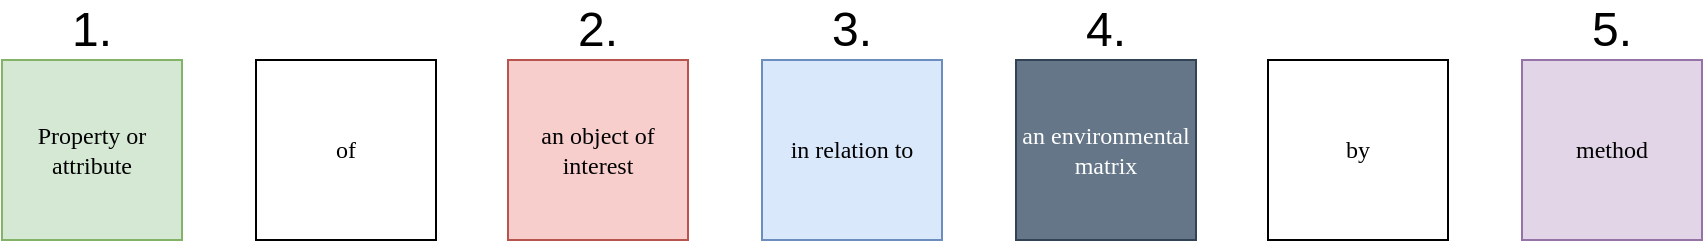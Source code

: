 <mxfile>
    <diagram id="TgCLWjb0wF8PU98DGxcL" name="Page-1">
        <mxGraphModel dx="2860" dy="2252" grid="1" gridSize="10" guides="1" tooltips="1" connect="1" arrows="1" fold="1" page="1" pageScale="1" pageWidth="850" pageHeight="1100" math="0" shadow="0">
            <root>
                <mxCell id="0"/>
                <mxCell id="1" parent="0"/>
                <mxCell id="2" value="&lt;div&gt;Property or attribute&lt;/div&gt;" style="whiteSpace=wrap;html=1;aspect=fixed;fontFamily=Verdana;fillColor=#d5e8d4;strokeColor=#82b366;" vertex="1" parent="1">
                    <mxGeometry x="-850" y="-837" width="90" height="90" as="geometry"/>
                </mxCell>
                <mxCell id="3" value="of" style="whiteSpace=wrap;html=1;aspect=fixed;fontFamily=Verdana;" vertex="1" parent="1">
                    <mxGeometry x="-723" y="-837" width="90" height="90" as="geometry"/>
                </mxCell>
                <mxCell id="4" value="an object of interest" style="whiteSpace=wrap;html=1;aspect=fixed;fontFamily=Verdana;fillColor=#f8cecc;strokeColor=#b85450;" vertex="1" parent="1">
                    <mxGeometry x="-597" y="-837" width="90" height="90" as="geometry"/>
                </mxCell>
                <mxCell id="5" value="in relation to" style="whiteSpace=wrap;html=1;aspect=fixed;fontFamily=Verdana;fillColor=#dae8fc;strokeColor=#6c8ebf;" vertex="1" parent="1">
                    <mxGeometry x="-470" y="-837" width="90" height="90" as="geometry"/>
                </mxCell>
                <mxCell id="6" value="an environmental matrix" style="whiteSpace=wrap;html=1;aspect=fixed;fontFamily=Verdana;fillColor=#647687;strokeColor=#314354;fontColor=#ffffff;" vertex="1" parent="1">
                    <mxGeometry x="-343" y="-837" width="90" height="90" as="geometry"/>
                </mxCell>
                <mxCell id="7" value="by" style="whiteSpace=wrap;html=1;aspect=fixed;fontFamily=Verdana;" vertex="1" parent="1">
                    <mxGeometry x="-217" y="-837" width="90" height="90" as="geometry"/>
                </mxCell>
                <mxCell id="8" value="method" style="whiteSpace=wrap;html=1;aspect=fixed;fontFamily=Verdana;fillColor=#e1d5e7;strokeColor=#9673a6;" vertex="1" parent="1">
                    <mxGeometry x="-90" y="-837" width="90" height="90" as="geometry"/>
                </mxCell>
                <mxCell id="9" value="&lt;div&gt;&lt;font style=&quot;font-size: 24px;&quot;&gt;1.&lt;/font&gt;&lt;/div&gt;" style="text;html=1;strokeColor=none;fillColor=none;align=center;verticalAlign=middle;whiteSpace=wrap;rounded=0;" vertex="1" parent="1">
                    <mxGeometry x="-825" y="-867" width="40" height="30" as="geometry"/>
                </mxCell>
                <mxCell id="10" value="&lt;div&gt;&lt;font style=&quot;font-size: 24px;&quot;&gt;2.&lt;/font&gt;&lt;/div&gt;" style="text;html=1;strokeColor=none;fillColor=none;align=center;verticalAlign=middle;whiteSpace=wrap;rounded=0;" vertex="1" parent="1">
                    <mxGeometry x="-572" y="-867" width="40" height="30" as="geometry"/>
                </mxCell>
                <mxCell id="11" value="&lt;div&gt;&lt;font style=&quot;font-size: 24px;&quot;&gt;3.&lt;/font&gt;&lt;/div&gt;" style="text;html=1;strokeColor=none;fillColor=none;align=center;verticalAlign=middle;whiteSpace=wrap;rounded=0;" vertex="1" parent="1">
                    <mxGeometry x="-445" y="-867" width="40" height="30" as="geometry"/>
                </mxCell>
                <mxCell id="12" value="&lt;div&gt;&lt;font style=&quot;font-size: 24px;&quot;&gt;4.&lt;/font&gt;&lt;/div&gt;" style="text;html=1;strokeColor=none;fillColor=none;align=center;verticalAlign=middle;whiteSpace=wrap;rounded=0;" vertex="1" parent="1">
                    <mxGeometry x="-318" y="-867" width="40" height="30" as="geometry"/>
                </mxCell>
                <mxCell id="13" value="&lt;div&gt;&lt;font style=&quot;font-size: 24px;&quot;&gt;5.&lt;/font&gt;&lt;/div&gt;" style="text;html=1;strokeColor=none;fillColor=none;align=center;verticalAlign=middle;whiteSpace=wrap;rounded=0;" vertex="1" parent="1">
                    <mxGeometry x="-65" y="-867" width="40" height="30" as="geometry"/>
                </mxCell>
            </root>
        </mxGraphModel>
    </diagram>
</mxfile>